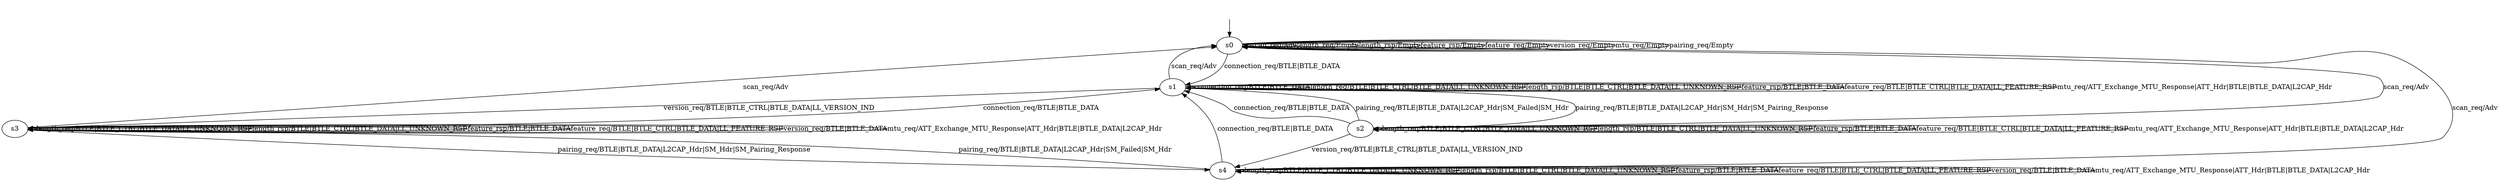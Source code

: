 digraph cc2650 {
s0 [label=s0];
s1 [label=s1];
s2 [label=s2];
s3 [label=s3];
s4 [label=s4];
s0 -> s0  [label="scan_req/Adv"];
s0 -> s1  [label="connection_req/BTLE|BTLE_DATA"];
s0 -> s0  [label="length_req/Empty"];
s0 -> s0  [label="length_rsp/Empty"];
s0 -> s0  [label="feature_rsp/Empty"];
s0 -> s0  [label="feature_req/Empty"];
s0 -> s0  [label="version_req/Empty"];
s0 -> s0  [label="mtu_req/Empty"];
s0 -> s0  [label="pairing_req/Empty"];
s1 -> s0  [label="scan_req/Adv"];
s1 -> s1  [label="connection_req/BTLE|BTLE_DATA"];
s1 -> s1  [label="length_req/BTLE|BTLE_CTRL|BTLE_DATA|LL_UNKNOWN_RSP"];
s1 -> s1  [label="length_rsp/BTLE|BTLE_CTRL|BTLE_DATA|LL_UNKNOWN_RSP"];
s1 -> s1  [label="feature_rsp/BTLE|BTLE_DATA"];
s1 -> s1  [label="feature_req/BTLE|BTLE_CTRL|BTLE_DATA|LL_FEATURE_RSP"];
s1 -> s3  [label="version_req/BTLE|BTLE_CTRL|BTLE_DATA|LL_VERSION_IND"];
s1 -> s1  [label="mtu_req/ATT_Exchange_MTU_Response|ATT_Hdr|BTLE|BTLE_DATA|L2CAP_Hdr"];
s1 -> s2  [label="pairing_req/BTLE|BTLE_DATA|L2CAP_Hdr|SM_Hdr|SM_Pairing_Response"];
s2 -> s0  [label="scan_req/Adv"];
s2 -> s1  [label="connection_req/BTLE|BTLE_DATA"];
s2 -> s2  [label="length_req/BTLE|BTLE_CTRL|BTLE_DATA|LL_UNKNOWN_RSP"];
s2 -> s2  [label="length_rsp/BTLE|BTLE_CTRL|BTLE_DATA|LL_UNKNOWN_RSP"];
s2 -> s2  [label="feature_rsp/BTLE|BTLE_DATA"];
s2 -> s2  [label="feature_req/BTLE|BTLE_CTRL|BTLE_DATA|LL_FEATURE_RSP"];
s2 -> s4  [label="version_req/BTLE|BTLE_CTRL|BTLE_DATA|LL_VERSION_IND"];
s2 -> s2  [label="mtu_req/ATT_Exchange_MTU_Response|ATT_Hdr|BTLE|BTLE_DATA|L2CAP_Hdr"];
s2 -> s1  [label="pairing_req/BTLE|BTLE_DATA|L2CAP_Hdr|SM_Failed|SM_Hdr"];
s3 -> s0  [label="scan_req/Adv"];
s3 -> s1  [label="connection_req/BTLE|BTLE_DATA"];
s3 -> s3  [label="length_req/BTLE|BTLE_CTRL|BTLE_DATA|LL_UNKNOWN_RSP"];
s3 -> s3  [label="length_rsp/BTLE|BTLE_CTRL|BTLE_DATA|LL_UNKNOWN_RSP"];
s3 -> s3  [label="feature_rsp/BTLE|BTLE_DATA"];
s3 -> s3  [label="feature_req/BTLE|BTLE_CTRL|BTLE_DATA|LL_FEATURE_RSP"];
s3 -> s3  [label="version_req/BTLE|BTLE_DATA"];
s3 -> s3  [label="mtu_req/ATT_Exchange_MTU_Response|ATT_Hdr|BTLE|BTLE_DATA|L2CAP_Hdr"];
s3 -> s4  [label="pairing_req/BTLE|BTLE_DATA|L2CAP_Hdr|SM_Hdr|SM_Pairing_Response"];
s4 -> s0  [label="scan_req/Adv"];
s4 -> s1  [label="connection_req/BTLE|BTLE_DATA"];
s4 -> s4  [label="length_req/BTLE|BTLE_CTRL|BTLE_DATA|LL_UNKNOWN_RSP"];
s4 -> s4  [label="length_rsp/BTLE|BTLE_CTRL|BTLE_DATA|LL_UNKNOWN_RSP"];
s4 -> s4  [label="feature_rsp/BTLE|BTLE_DATA"];
s4 -> s4  [label="feature_req/BTLE|BTLE_CTRL|BTLE_DATA|LL_FEATURE_RSP"];
s4 -> s4  [label="version_req/BTLE|BTLE_DATA"];
s4 -> s4  [label="mtu_req/ATT_Exchange_MTU_Response|ATT_Hdr|BTLE|BTLE_DATA|L2CAP_Hdr"];
s4 -> s3  [label="pairing_req/BTLE|BTLE_DATA|L2CAP_Hdr|SM_Failed|SM_Hdr"];
__start0 [label="", shape=none];
__start0 -> s0  [label=""];
}

